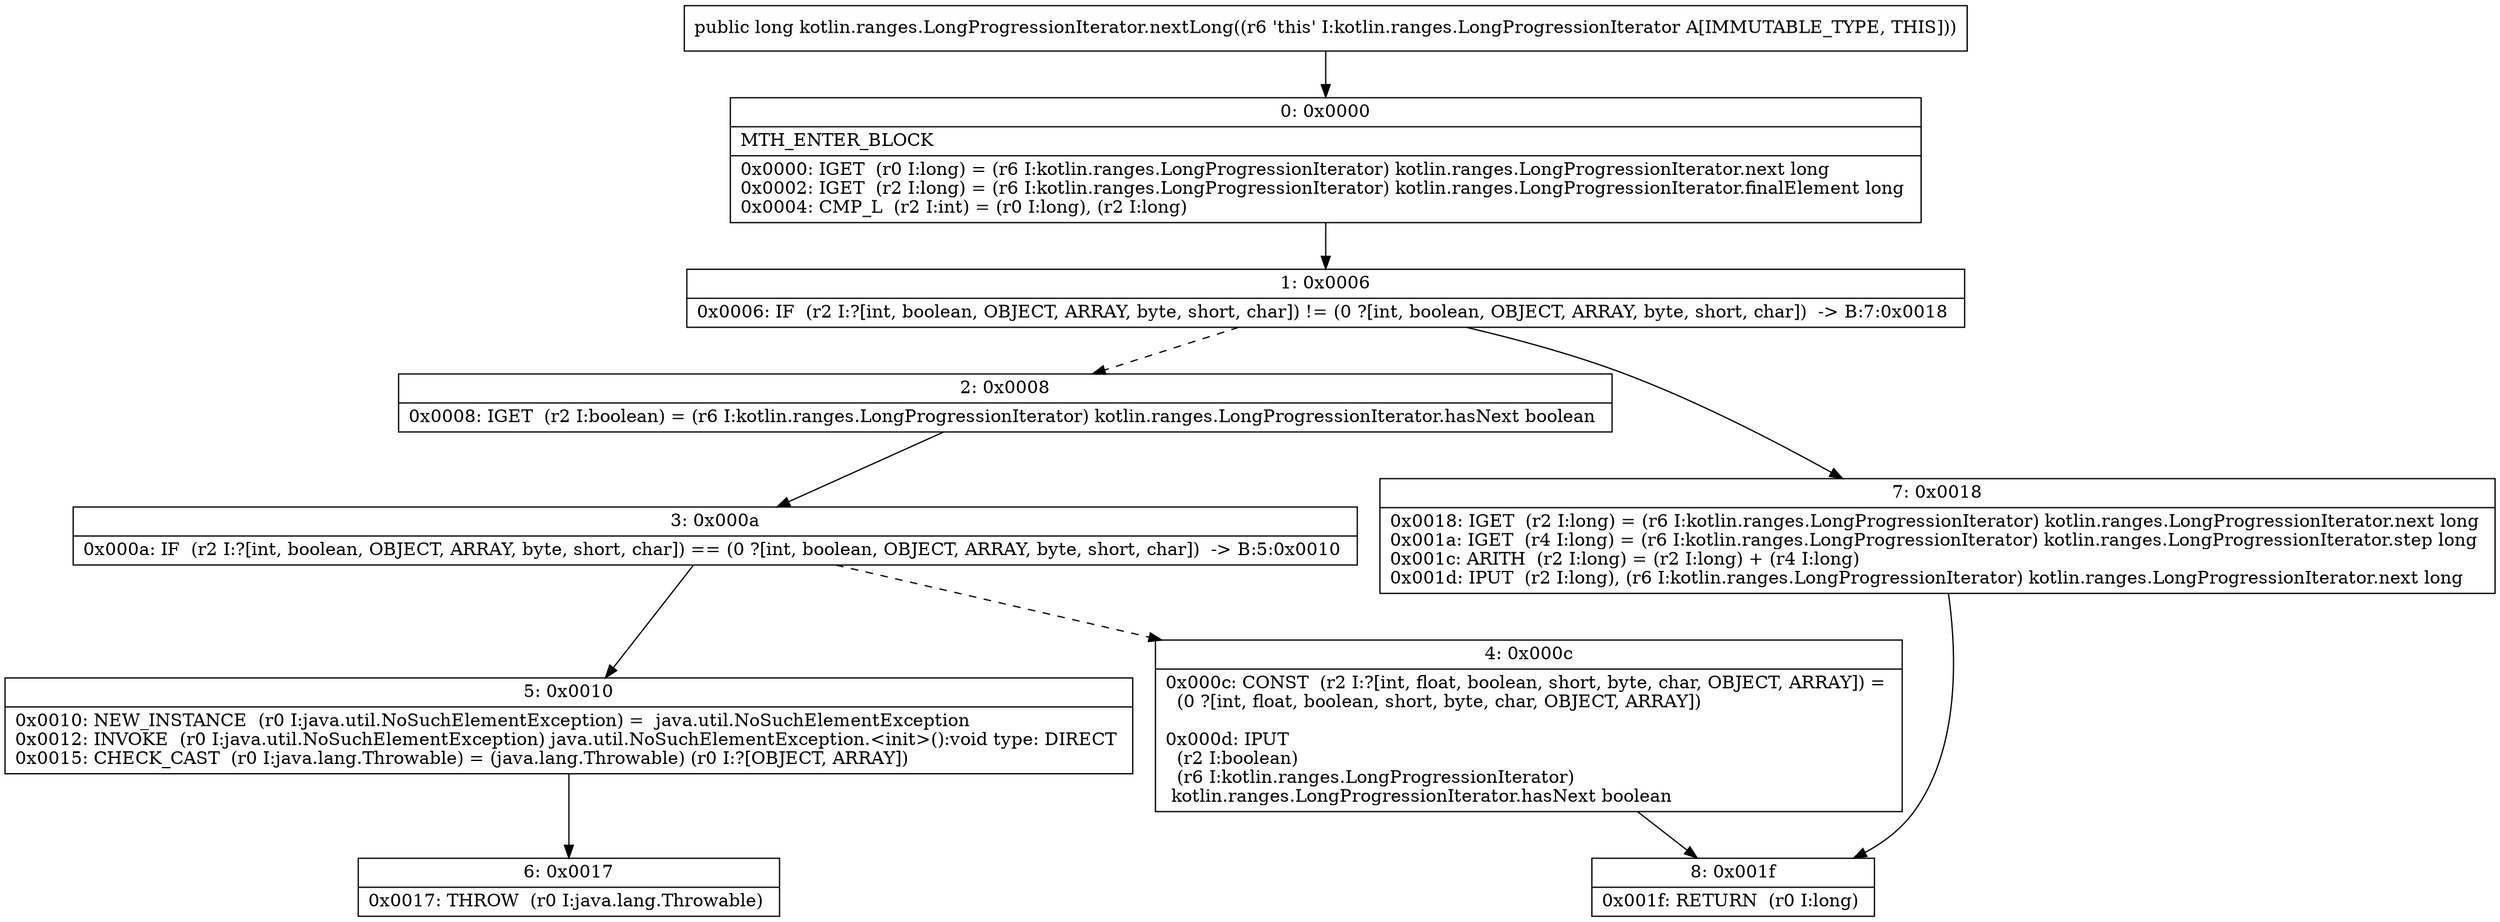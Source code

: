 digraph "CFG forkotlin.ranges.LongProgressionIterator.nextLong()J" {
Node_0 [shape=record,label="{0\:\ 0x0000|MTH_ENTER_BLOCK\l|0x0000: IGET  (r0 I:long) = (r6 I:kotlin.ranges.LongProgressionIterator) kotlin.ranges.LongProgressionIterator.next long \l0x0002: IGET  (r2 I:long) = (r6 I:kotlin.ranges.LongProgressionIterator) kotlin.ranges.LongProgressionIterator.finalElement long \l0x0004: CMP_L  (r2 I:int) = (r0 I:long), (r2 I:long) \l}"];
Node_1 [shape=record,label="{1\:\ 0x0006|0x0006: IF  (r2 I:?[int, boolean, OBJECT, ARRAY, byte, short, char]) != (0 ?[int, boolean, OBJECT, ARRAY, byte, short, char])  \-\> B:7:0x0018 \l}"];
Node_2 [shape=record,label="{2\:\ 0x0008|0x0008: IGET  (r2 I:boolean) = (r6 I:kotlin.ranges.LongProgressionIterator) kotlin.ranges.LongProgressionIterator.hasNext boolean \l}"];
Node_3 [shape=record,label="{3\:\ 0x000a|0x000a: IF  (r2 I:?[int, boolean, OBJECT, ARRAY, byte, short, char]) == (0 ?[int, boolean, OBJECT, ARRAY, byte, short, char])  \-\> B:5:0x0010 \l}"];
Node_4 [shape=record,label="{4\:\ 0x000c|0x000c: CONST  (r2 I:?[int, float, boolean, short, byte, char, OBJECT, ARRAY]) = \l  (0 ?[int, float, boolean, short, byte, char, OBJECT, ARRAY])\l \l0x000d: IPUT  \l  (r2 I:boolean)\l  (r6 I:kotlin.ranges.LongProgressionIterator)\l kotlin.ranges.LongProgressionIterator.hasNext boolean \l}"];
Node_5 [shape=record,label="{5\:\ 0x0010|0x0010: NEW_INSTANCE  (r0 I:java.util.NoSuchElementException) =  java.util.NoSuchElementException \l0x0012: INVOKE  (r0 I:java.util.NoSuchElementException) java.util.NoSuchElementException.\<init\>():void type: DIRECT \l0x0015: CHECK_CAST  (r0 I:java.lang.Throwable) = (java.lang.Throwable) (r0 I:?[OBJECT, ARRAY]) \l}"];
Node_6 [shape=record,label="{6\:\ 0x0017|0x0017: THROW  (r0 I:java.lang.Throwable) \l}"];
Node_7 [shape=record,label="{7\:\ 0x0018|0x0018: IGET  (r2 I:long) = (r6 I:kotlin.ranges.LongProgressionIterator) kotlin.ranges.LongProgressionIterator.next long \l0x001a: IGET  (r4 I:long) = (r6 I:kotlin.ranges.LongProgressionIterator) kotlin.ranges.LongProgressionIterator.step long \l0x001c: ARITH  (r2 I:long) = (r2 I:long) + (r4 I:long) \l0x001d: IPUT  (r2 I:long), (r6 I:kotlin.ranges.LongProgressionIterator) kotlin.ranges.LongProgressionIterator.next long \l}"];
Node_8 [shape=record,label="{8\:\ 0x001f|0x001f: RETURN  (r0 I:long) \l}"];
MethodNode[shape=record,label="{public long kotlin.ranges.LongProgressionIterator.nextLong((r6 'this' I:kotlin.ranges.LongProgressionIterator A[IMMUTABLE_TYPE, THIS])) }"];
MethodNode -> Node_0;
Node_0 -> Node_1;
Node_1 -> Node_2[style=dashed];
Node_1 -> Node_7;
Node_2 -> Node_3;
Node_3 -> Node_4[style=dashed];
Node_3 -> Node_5;
Node_4 -> Node_8;
Node_5 -> Node_6;
Node_7 -> Node_8;
}

